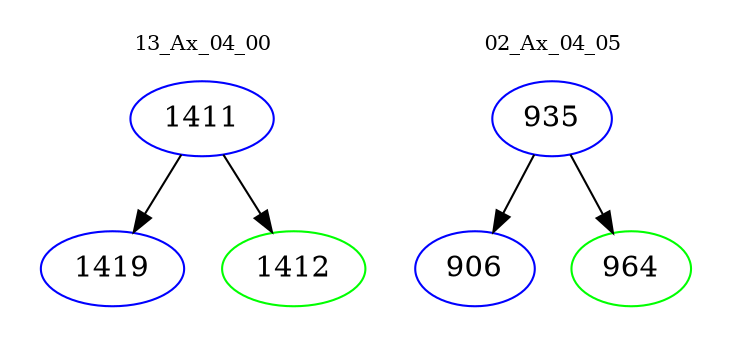 digraph{
subgraph cluster_0 {
color = white
label = "13_Ax_04_00";
fontsize=10;
T0_1411 [label="1411", color="blue"]
T0_1411 -> T0_1419 [color="black"]
T0_1419 [label="1419", color="blue"]
T0_1411 -> T0_1412 [color="black"]
T0_1412 [label="1412", color="green"]
}
subgraph cluster_1 {
color = white
label = "02_Ax_04_05";
fontsize=10;
T1_935 [label="935", color="blue"]
T1_935 -> T1_906 [color="black"]
T1_906 [label="906", color="blue"]
T1_935 -> T1_964 [color="black"]
T1_964 [label="964", color="green"]
}
}
